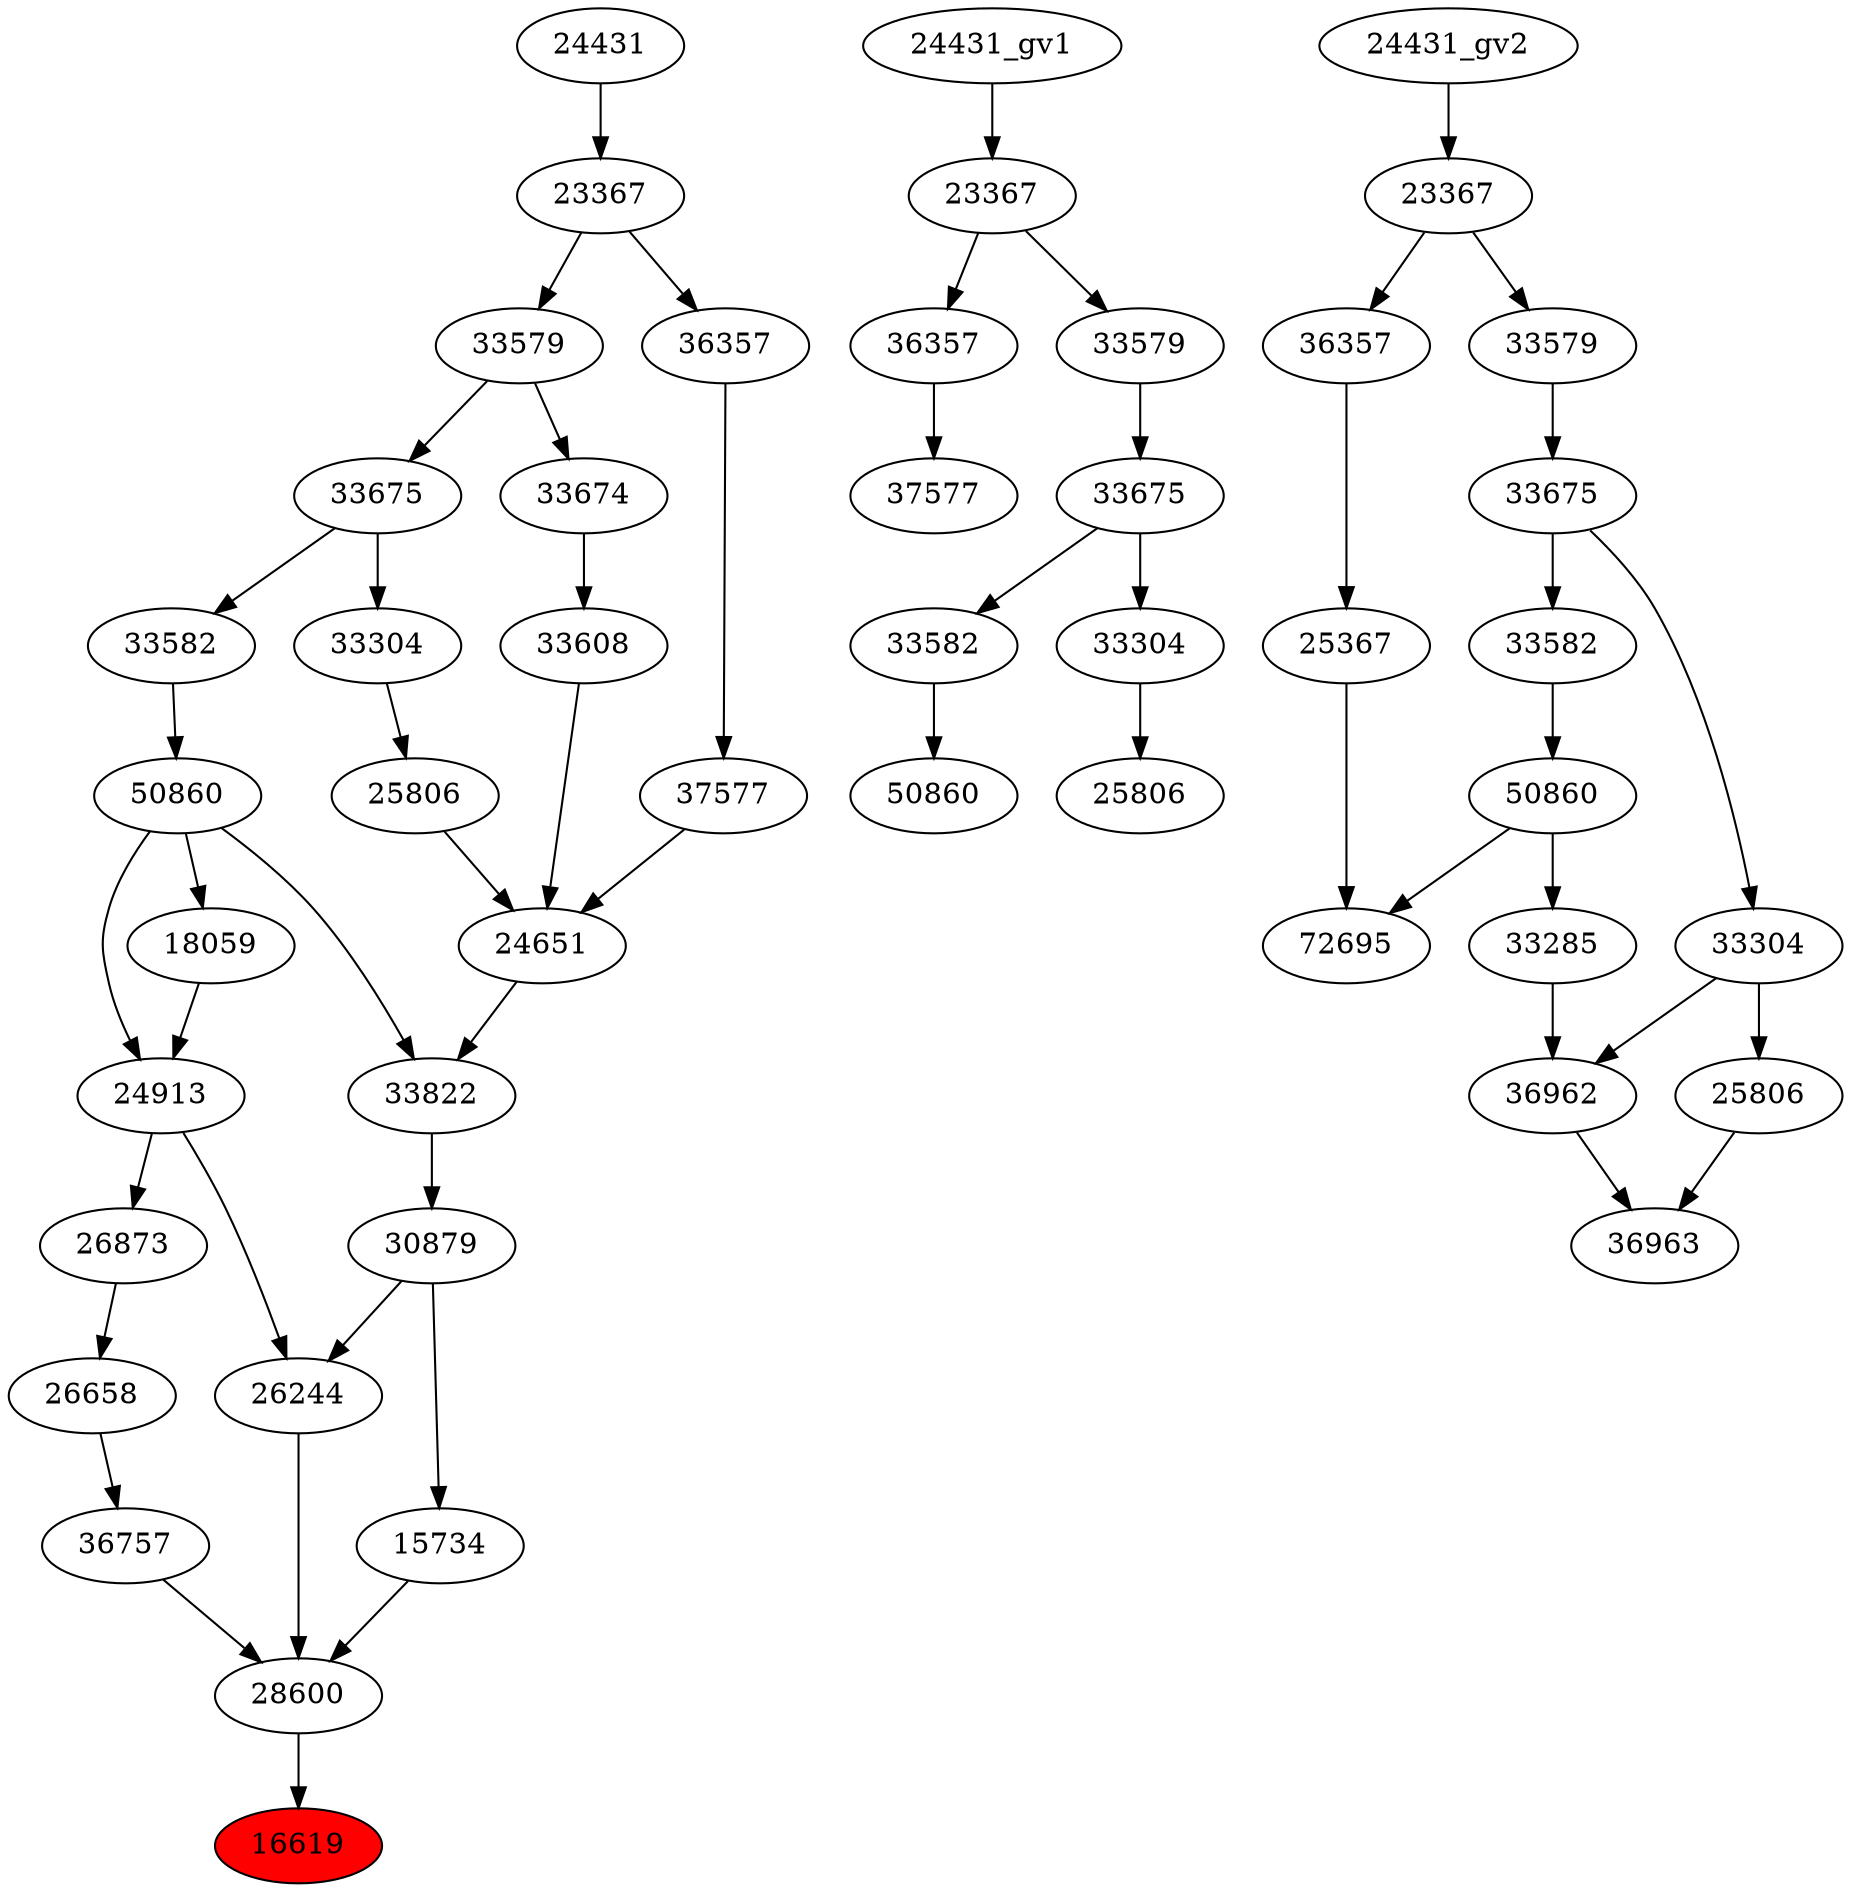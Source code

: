 strict digraph root {
	node [label="\N"];
	{
		node [fillcolor="",
			label="\N",
			style=""
		];
		16619		 [fillcolor=red,
			label=16619,
			style=filled];
		28600		 [label=28600];
		28600 -> 16619;
		36757		 [label=36757];
		36757 -> 28600;
		15734		 [label=15734];
		15734 -> 28600;
		26244		 [label=26244];
		26244 -> 28600;
		26658		 [label=26658];
		26658 -> 36757;
		30879		 [label=30879];
		30879 -> 15734;
		30879 -> 26244;
		24913		 [label=24913];
		24913 -> 26244;
		26873		 [label=26873];
		24913 -> 26873;
		26873 -> 26658;
		33822		 [label=33822];
		33822 -> 30879;
		18059		 [label=18059];
		18059 -> 24913;
		50860		 [label=50860];
		50860 -> 24913;
		50860 -> 33822;
		50860 -> 18059;
		24651		 [label=24651];
		24651 -> 33822;
		33582		 [label=33582];
		33582 -> 50860;
		25806		 [label=25806];
		25806 -> 24651;
		33608		 [label=33608];
		33608 -> 24651;
		37577		 [label=37577];
		37577 -> 24651;
		33675		 [label=33675];
		33675 -> 33582;
		33304		 [label=33304];
		33675 -> 33304;
		33304 -> 25806;
		33674		 [label=33674];
		33674 -> 33608;
		36357		 [label=36357];
		36357 -> 37577;
		33579		 [label=33579];
		33579 -> 33675;
		33579 -> 33674;
		23367		 [label=23367];
		23367 -> 36357;
		23367 -> 33579;
		24431		 [label=24431];
		24431 -> 23367;
	}
	{
		node [label="\N"];
		"50860_gv1"		 [label=50860];
		"33582_gv1"		 [label=33582];
		"33582_gv1" -> "50860_gv1";
		"33675_gv1"		 [label=33675];
		"33675_gv1" -> "33582_gv1";
		"33304_gv1"		 [label=33304];
		"33675_gv1" -> "33304_gv1";
		"25806_gv1"		 [label=25806];
		"33304_gv1" -> "25806_gv1";
		"37577_gv1"		 [label=37577];
		"36357_gv1"		 [label=36357];
		"36357_gv1" -> "37577_gv1";
		"33579_gv1"		 [label=33579];
		"33579_gv1" -> "33675_gv1";
		"23367_gv1"		 [label=23367];
		"23367_gv1" -> "36357_gv1";
		"23367_gv1" -> "33579_gv1";
		"24431_gv1" -> "23367_gv1";
	}
	{
		node [label="\N"];
		36963		 [label=36963];
		36962		 [label=36962];
		36962 -> 36963;
		"25806_gv2"		 [label=25806];
		"25806_gv2" -> 36963;
		72695		 [label=72695];
		"50860_gv2"		 [label=50860];
		"50860_gv2" -> 72695;
		33285		 [label=33285];
		"50860_gv2" -> 33285;
		25367		 [label=25367];
		25367 -> 72695;
		33285 -> 36962;
		"33304_gv2"		 [label=33304];
		"33304_gv2" -> 36962;
		"33304_gv2" -> "25806_gv2";
		"33582_gv2"		 [label=33582];
		"33582_gv2" -> "50860_gv2";
		"36357_gv2"		 [label=36357];
		"36357_gv2" -> 25367;
		"33675_gv2"		 [label=33675];
		"33675_gv2" -> "33304_gv2";
		"33675_gv2" -> "33582_gv2";
		"23367_gv2"		 [label=23367];
		"23367_gv2" -> "36357_gv2";
		"33579_gv2"		 [label=33579];
		"23367_gv2" -> "33579_gv2";
		"33579_gv2" -> "33675_gv2";
		"24431_gv2" -> "23367_gv2";
	}
}
